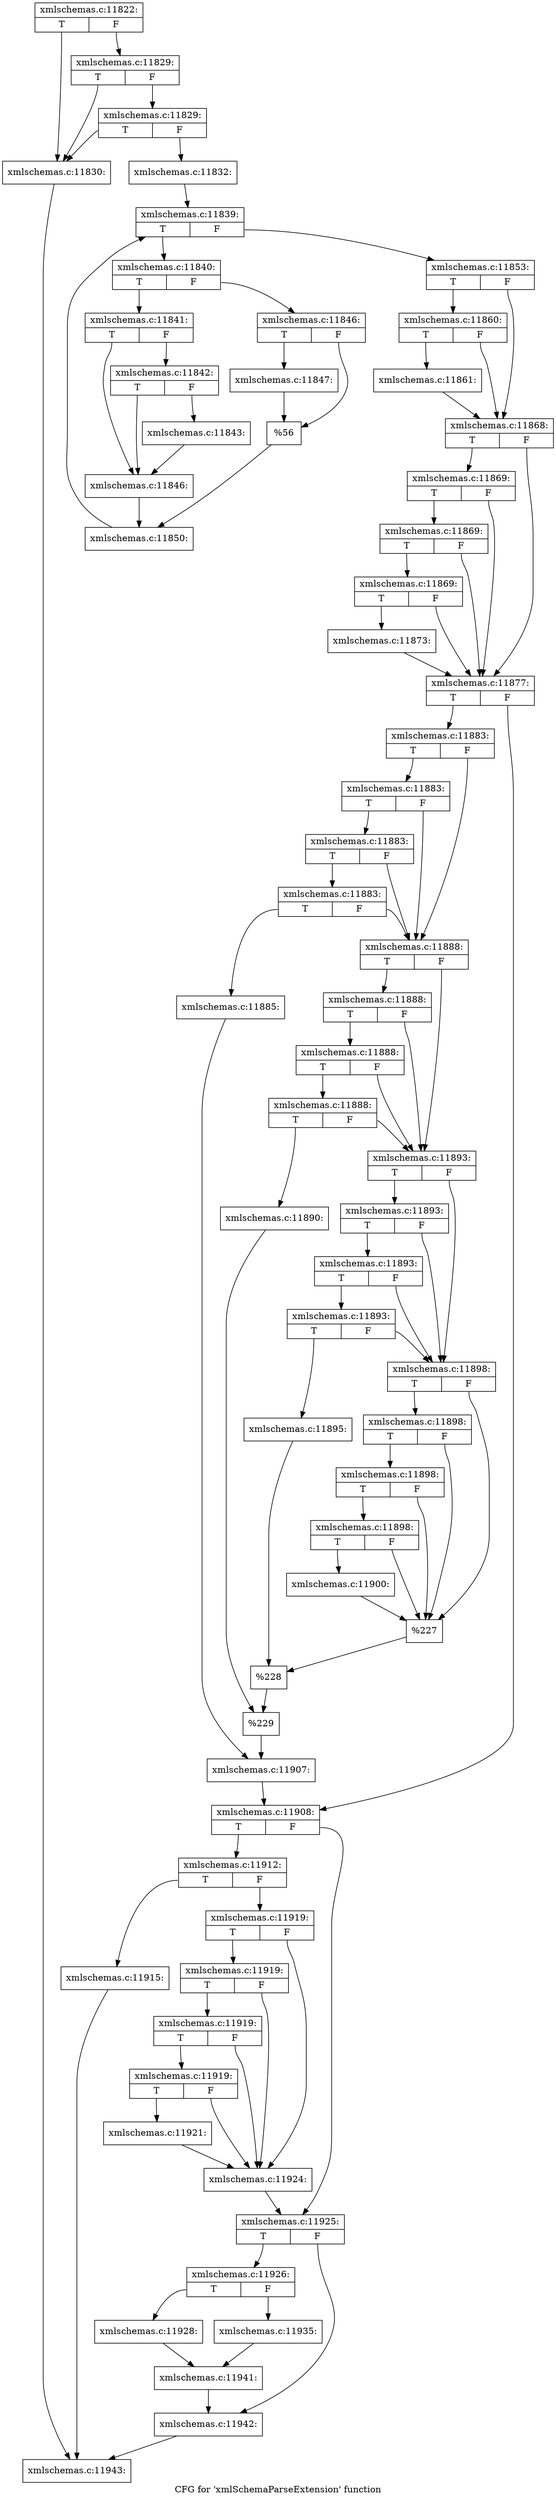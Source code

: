 digraph "CFG for 'xmlSchemaParseExtension' function" {
	label="CFG for 'xmlSchemaParseExtension' function";

	Node0x55d02609da70 [shape=record,label="{xmlschemas.c:11822:|{<s0>T|<s1>F}}"];
	Node0x55d02609da70:s0 -> Node0x55d0260d1020;
	Node0x55d02609da70:s1 -> Node0x55d0260d1140;
	Node0x55d0260d1140 [shape=record,label="{xmlschemas.c:11829:|{<s0>T|<s1>F}}"];
	Node0x55d0260d1140:s0 -> Node0x55d0260d1020;
	Node0x55d0260d1140:s1 -> Node0x55d0260d10c0;
	Node0x55d0260d10c0 [shape=record,label="{xmlschemas.c:11829:|{<s0>T|<s1>F}}"];
	Node0x55d0260d10c0:s0 -> Node0x55d0260d1020;
	Node0x55d0260d10c0:s1 -> Node0x55d0260d1070;
	Node0x55d0260d1020 [shape=record,label="{xmlschemas.c:11830:}"];
	Node0x55d0260d1020 -> Node0x55d0260cd330;
	Node0x55d0260d1070 [shape=record,label="{xmlschemas.c:11832:}"];
	Node0x55d0260d1070 -> Node0x55d0260d2050;
	Node0x55d0260d2050 [shape=record,label="{xmlschemas.c:11839:|{<s0>T|<s1>F}}"];
	Node0x55d0260d2050:s0 -> Node0x55d0260d2410;
	Node0x55d0260d2050:s1 -> Node0x55d0260d2230;
	Node0x55d0260d2410 [shape=record,label="{xmlschemas.c:11840:|{<s0>T|<s1>F}}"];
	Node0x55d0260d2410:s0 -> Node0x55d0260d25c0;
	Node0x55d0260d2410:s1 -> Node0x55d0260d2660;
	Node0x55d0260d25c0 [shape=record,label="{xmlschemas.c:11841:|{<s0>T|<s1>F}}"];
	Node0x55d0260d25c0:s0 -> Node0x55d0260d2a20;
	Node0x55d0260d25c0:s1 -> Node0x55d0260d2a70;
	Node0x55d0260d2a70 [shape=record,label="{xmlschemas.c:11842:|{<s0>T|<s1>F}}"];
	Node0x55d0260d2a70:s0 -> Node0x55d0260d2a20;
	Node0x55d0260d2a70:s1 -> Node0x55d0260d29d0;
	Node0x55d0260d29d0 [shape=record,label="{xmlschemas.c:11843:}"];
	Node0x55d0260d29d0 -> Node0x55d0260d2a20;
	Node0x55d0260d2a20 [shape=record,label="{xmlschemas.c:11846:}"];
	Node0x55d0260d2a20 -> Node0x55d0260d2610;
	Node0x55d0260d2660 [shape=record,label="{xmlschemas.c:11846:|{<s0>T|<s1>F}}"];
	Node0x55d0260d2660:s0 -> Node0x55d0260d35f0;
	Node0x55d0260d2660:s1 -> Node0x55d0260d3640;
	Node0x55d0260d35f0 [shape=record,label="{xmlschemas.c:11847:}"];
	Node0x55d0260d35f0 -> Node0x55d0260d3640;
	Node0x55d0260d3640 [shape=record,label="{%56}"];
	Node0x55d0260d3640 -> Node0x55d0260d2610;
	Node0x55d0260d2610 [shape=record,label="{xmlschemas.c:11850:}"];
	Node0x55d0260d2610 -> Node0x55d0260d2050;
	Node0x55d0260d2230 [shape=record,label="{xmlschemas.c:11853:|{<s0>T|<s1>F}}"];
	Node0x55d0260d2230:s0 -> Node0x55d0260d4770;
	Node0x55d0260d2230:s1 -> Node0x55d0260d4720;
	Node0x55d0260d4770 [shape=record,label="{xmlschemas.c:11860:|{<s0>T|<s1>F}}"];
	Node0x55d0260d4770:s0 -> Node0x55d0260d46d0;
	Node0x55d0260d4770:s1 -> Node0x55d0260d4720;
	Node0x55d0260d46d0 [shape=record,label="{xmlschemas.c:11861:}"];
	Node0x55d0260d46d0 -> Node0x55d0260d4720;
	Node0x55d0260d4720 [shape=record,label="{xmlschemas.c:11868:|{<s0>T|<s1>F}}"];
	Node0x55d0260d4720:s0 -> Node0x55d0260d5ba0;
	Node0x55d0260d4720:s1 -> Node0x55d0260d5a80;
	Node0x55d0260d5ba0 [shape=record,label="{xmlschemas.c:11869:|{<s0>T|<s1>F}}"];
	Node0x55d0260d5ba0:s0 -> Node0x55d0260d5b50;
	Node0x55d0260d5ba0:s1 -> Node0x55d0260d5a80;
	Node0x55d0260d5b50 [shape=record,label="{xmlschemas.c:11869:|{<s0>T|<s1>F}}"];
	Node0x55d0260d5b50:s0 -> Node0x55d0260d5ad0;
	Node0x55d0260d5b50:s1 -> Node0x55d0260d5a80;
	Node0x55d0260d5ad0 [shape=record,label="{xmlschemas.c:11869:|{<s0>T|<s1>F}}"];
	Node0x55d0260d5ad0:s0 -> Node0x55d0260d5a30;
	Node0x55d0260d5ad0:s1 -> Node0x55d0260d5a80;
	Node0x55d0260d5a30 [shape=record,label="{xmlschemas.c:11873:}"];
	Node0x55d0260d5a30 -> Node0x55d0260d5a80;
	Node0x55d0260d5a80 [shape=record,label="{xmlschemas.c:11877:|{<s0>T|<s1>F}}"];
	Node0x55d0260d5a80:s0 -> Node0x55d0260d6ff0;
	Node0x55d0260d5a80:s1 -> Node0x55d0260d7040;
	Node0x55d0260d6ff0 [shape=record,label="{xmlschemas.c:11883:|{<s0>T|<s1>F}}"];
	Node0x55d0260d6ff0:s0 -> Node0x55d0260d75c0;
	Node0x55d0260d6ff0:s1 -> Node0x55d0260d74a0;
	Node0x55d0260d75c0 [shape=record,label="{xmlschemas.c:11883:|{<s0>T|<s1>F}}"];
	Node0x55d0260d75c0:s0 -> Node0x55d0260d7570;
	Node0x55d0260d75c0:s1 -> Node0x55d0260d74a0;
	Node0x55d0260d7570 [shape=record,label="{xmlschemas.c:11883:|{<s0>T|<s1>F}}"];
	Node0x55d0260d7570:s0 -> Node0x55d0260d74f0;
	Node0x55d0260d7570:s1 -> Node0x55d0260d74a0;
	Node0x55d0260d74f0 [shape=record,label="{xmlschemas.c:11883:|{<s0>T|<s1>F}}"];
	Node0x55d0260d74f0:s0 -> Node0x55d0260d7400;
	Node0x55d0260d74f0:s1 -> Node0x55d0260d74a0;
	Node0x55d0260d7400 [shape=record,label="{xmlschemas.c:11885:}"];
	Node0x55d0260d7400 -> Node0x55d0260d7450;
	Node0x55d0260d74a0 [shape=record,label="{xmlschemas.c:11888:|{<s0>T|<s1>F}}"];
	Node0x55d0260d74a0:s0 -> Node0x55d0260d8d10;
	Node0x55d0260d74a0:s1 -> Node0x55d0260d8bf0;
	Node0x55d0260d8d10 [shape=record,label="{xmlschemas.c:11888:|{<s0>T|<s1>F}}"];
	Node0x55d0260d8d10:s0 -> Node0x55d0260d8cc0;
	Node0x55d0260d8d10:s1 -> Node0x55d0260d8bf0;
	Node0x55d0260d8cc0 [shape=record,label="{xmlschemas.c:11888:|{<s0>T|<s1>F}}"];
	Node0x55d0260d8cc0:s0 -> Node0x55d0260d8c40;
	Node0x55d0260d8cc0:s1 -> Node0x55d0260d8bf0;
	Node0x55d0260d8c40 [shape=record,label="{xmlschemas.c:11888:|{<s0>T|<s1>F}}"];
	Node0x55d0260d8c40:s0 -> Node0x55d0260d8b50;
	Node0x55d0260d8c40:s1 -> Node0x55d0260d8bf0;
	Node0x55d0260d8b50 [shape=record,label="{xmlschemas.c:11890:}"];
	Node0x55d0260d8b50 -> Node0x55d0260d8ba0;
	Node0x55d0260d8bf0 [shape=record,label="{xmlschemas.c:11893:|{<s0>T|<s1>F}}"];
	Node0x55d0260d8bf0:s0 -> Node0x55d0260da4c0;
	Node0x55d0260d8bf0:s1 -> Node0x55d0260da3a0;
	Node0x55d0260da4c0 [shape=record,label="{xmlschemas.c:11893:|{<s0>T|<s1>F}}"];
	Node0x55d0260da4c0:s0 -> Node0x55d0260da470;
	Node0x55d0260da4c0:s1 -> Node0x55d0260da3a0;
	Node0x55d0260da470 [shape=record,label="{xmlschemas.c:11893:|{<s0>T|<s1>F}}"];
	Node0x55d0260da470:s0 -> Node0x55d0260da3f0;
	Node0x55d0260da470:s1 -> Node0x55d0260da3a0;
	Node0x55d0260da3f0 [shape=record,label="{xmlschemas.c:11893:|{<s0>T|<s1>F}}"];
	Node0x55d0260da3f0:s0 -> Node0x55d0260da300;
	Node0x55d0260da3f0:s1 -> Node0x55d0260da3a0;
	Node0x55d0260da300 [shape=record,label="{xmlschemas.c:11895:}"];
	Node0x55d0260da300 -> Node0x55d0260da350;
	Node0x55d0260da3a0 [shape=record,label="{xmlschemas.c:11898:|{<s0>T|<s1>F}}"];
	Node0x55d0260da3a0:s0 -> Node0x55d0260dbc20;
	Node0x55d0260da3a0:s1 -> Node0x55d0260dbb00;
	Node0x55d0260dbc20 [shape=record,label="{xmlschemas.c:11898:|{<s0>T|<s1>F}}"];
	Node0x55d0260dbc20:s0 -> Node0x55d0260dbbd0;
	Node0x55d0260dbc20:s1 -> Node0x55d0260dbb00;
	Node0x55d0260dbbd0 [shape=record,label="{xmlschemas.c:11898:|{<s0>T|<s1>F}}"];
	Node0x55d0260dbbd0:s0 -> Node0x55d0260dbb50;
	Node0x55d0260dbbd0:s1 -> Node0x55d0260dbb00;
	Node0x55d0260dbb50 [shape=record,label="{xmlschemas.c:11898:|{<s0>T|<s1>F}}"];
	Node0x55d0260dbb50:s0 -> Node0x55d0260dbab0;
	Node0x55d0260dbb50:s1 -> Node0x55d0260dbb00;
	Node0x55d0260dbab0 [shape=record,label="{xmlschemas.c:11900:}"];
	Node0x55d0260dbab0 -> Node0x55d0260dbb00;
	Node0x55d0260dbb00 [shape=record,label="{%227}"];
	Node0x55d0260dbb00 -> Node0x55d0260da350;
	Node0x55d0260da350 [shape=record,label="{%228}"];
	Node0x55d0260da350 -> Node0x55d0260d8ba0;
	Node0x55d0260d8ba0 [shape=record,label="{%229}"];
	Node0x55d0260d8ba0 -> Node0x55d0260d7450;
	Node0x55d0260d7450 [shape=record,label="{xmlschemas.c:11907:}"];
	Node0x55d0260d7450 -> Node0x55d0260d7040;
	Node0x55d0260d7040 [shape=record,label="{xmlschemas.c:11908:|{<s0>T|<s1>F}}"];
	Node0x55d0260d7040:s0 -> Node0x55d0260dd390;
	Node0x55d0260d7040:s1 -> Node0x55d0260dd3e0;
	Node0x55d0260dd390 [shape=record,label="{xmlschemas.c:11912:|{<s0>T|<s1>F}}"];
	Node0x55d0260dd390:s0 -> Node0x55d0260dd7a0;
	Node0x55d0260dd390:s1 -> Node0x55d0260dd7f0;
	Node0x55d0260dd7a0 [shape=record,label="{xmlschemas.c:11915:}"];
	Node0x55d0260dd7a0 -> Node0x55d0260cd330;
	Node0x55d0260dd7f0 [shape=record,label="{xmlschemas.c:11919:|{<s0>T|<s1>F}}"];
	Node0x55d0260dd7f0:s0 -> Node0x55d0260de260;
	Node0x55d0260dd7f0:s1 -> Node0x55d0260de140;
	Node0x55d0260de260 [shape=record,label="{xmlschemas.c:11919:|{<s0>T|<s1>F}}"];
	Node0x55d0260de260:s0 -> Node0x55d0260de210;
	Node0x55d0260de260:s1 -> Node0x55d0260de140;
	Node0x55d0260de210 [shape=record,label="{xmlschemas.c:11919:|{<s0>T|<s1>F}}"];
	Node0x55d0260de210:s0 -> Node0x55d0260de190;
	Node0x55d0260de210:s1 -> Node0x55d0260de140;
	Node0x55d0260de190 [shape=record,label="{xmlschemas.c:11919:|{<s0>T|<s1>F}}"];
	Node0x55d0260de190:s0 -> Node0x55d0260de0f0;
	Node0x55d0260de190:s1 -> Node0x55d0260de140;
	Node0x55d0260de0f0 [shape=record,label="{xmlschemas.c:11921:}"];
	Node0x55d0260de0f0 -> Node0x55d0260de140;
	Node0x55d0260de140 [shape=record,label="{xmlschemas.c:11924:}"];
	Node0x55d0260de140 -> Node0x55d0260dd3e0;
	Node0x55d0260dd3e0 [shape=record,label="{xmlschemas.c:11925:|{<s0>T|<s1>F}}"];
	Node0x55d0260dd3e0:s0 -> Node0x55d0260df950;
	Node0x55d0260dd3e0:s1 -> Node0x55d0260df9a0;
	Node0x55d0260df950 [shape=record,label="{xmlschemas.c:11926:|{<s0>T|<s1>F}}"];
	Node0x55d0260df950:s0 -> Node0x55d0260dfd60;
	Node0x55d0260df950:s1 -> Node0x55d0260dfe00;
	Node0x55d0260dfd60 [shape=record,label="{xmlschemas.c:11928:}"];
	Node0x55d0260dfd60 -> Node0x55d0260dfdb0;
	Node0x55d0260dfe00 [shape=record,label="{xmlschemas.c:11935:}"];
	Node0x55d0260dfe00 -> Node0x55d0260dfdb0;
	Node0x55d0260dfdb0 [shape=record,label="{xmlschemas.c:11941:}"];
	Node0x55d0260dfdb0 -> Node0x55d0260df9a0;
	Node0x55d0260df9a0 [shape=record,label="{xmlschemas.c:11942:}"];
	Node0x55d0260df9a0 -> Node0x55d0260cd330;
	Node0x55d0260cd330 [shape=record,label="{xmlschemas.c:11943:}"];
}

